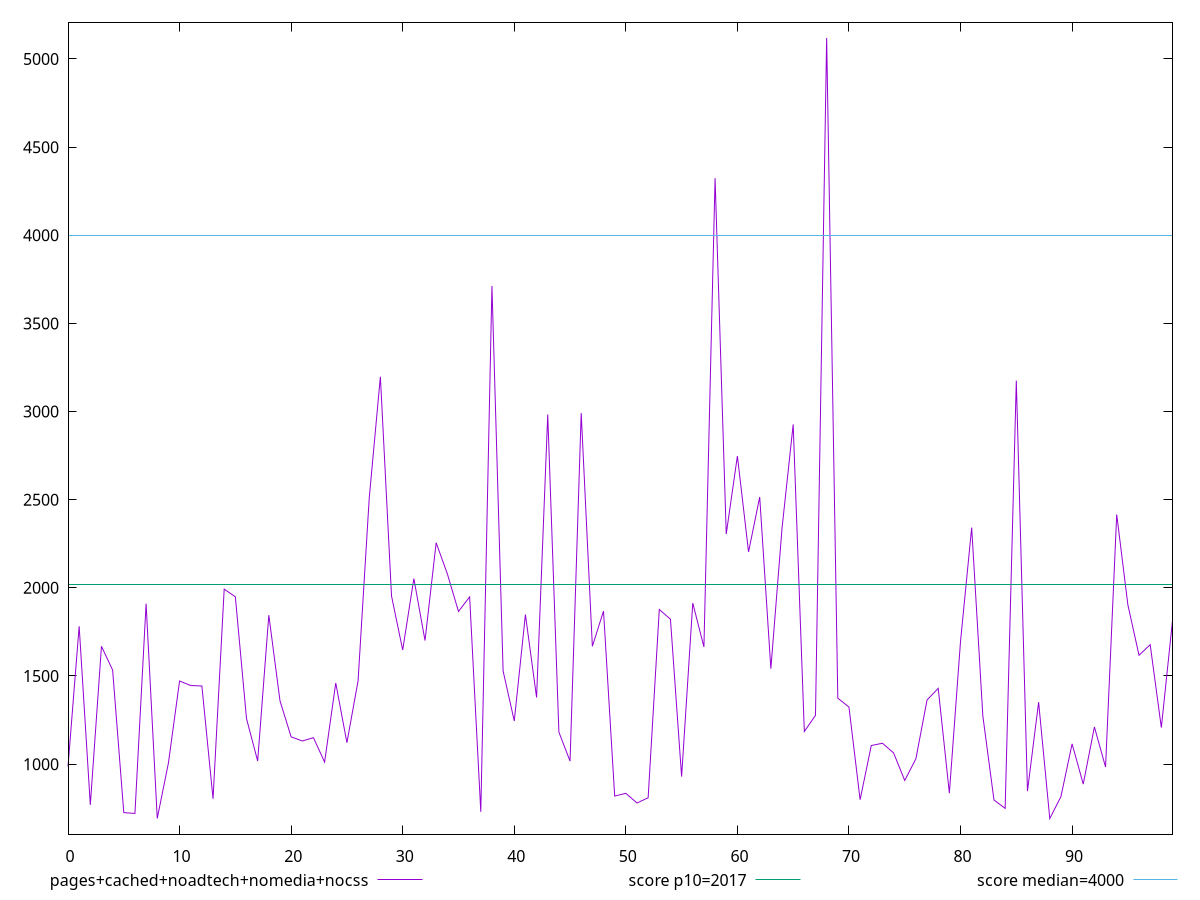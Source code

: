 reset

$pagesCachedNoadtechNomediaNocss <<EOF
0 986.0200000000002
1 1782.0559999999998
2 768.8120000000001
3 1668.2359999999996
4 1533.6080000000009
5 724.9800000000002
6 720.3840000000002
7 1910.068000000001
8 691.8880000000001
9 1006.0120000000004
10 1471.5680000000007
11 1445.8999999999999
12 1443.5120000000009
13 803.4759999999998
14 1992.7520000000013
15 1948.976
16 1258.2199999999998
17 1017.6560000000001
18 1845.1080000000004
19 1359.5160000000008
20 1154.7880000000002
21 1131.216
22 1150.236000000001
23 1011.7159999999999
24 1460.188
25 1121.5840000000005
26 1472.5160000000003
27 2508.676
28 3197.859999999999
29 1952.94
30 1647.6200000000001
31 2052.5319999999997
32 1700.9720000000002
33 2255.776
34 2079.912
35 1866.1560000000006
36 1948.5840000000005
37 729.2320000000002
38 3712.455999999997
39 1528.6479999999995
40 1244.6160000000002
41 1848.3480000000002
42 1378.2840000000008
43 2983.3039999999996
44 1181.556
45 1017.0720000000003
46 2991.379999999999
47 1668.404
48 1868.104
49 819.0640000000002
50 834.3880000000003
51 779.5520000000001
52 809.2680000000004
53 1877.1880000000006
54 1822.0880000000009
55 929.4120000000003
56 1913.6760000000002
57 1664.7440000000013
58 4324.112
59 2305.128000000001
60 2747.6639999999993
61 2203.932
62 2514.988
63 1541.3000000000006
64 2336.9400000000005
65 2926.915999999999
66 1185.1720000000003
67 1276.8680000000006
68 5119.595999999998
69 1374.4240000000002
70 1323.480000000001
71 798.0560000000003
72 1105.544
73 1118.5080000000005
74 1063.576000000001
75 907.292
76 1030.4640000000004
77 1363.8680000000002
78 1430.052000000001
79 835.4200000000001
80 1696.1320000000005
81 2341.932
82 1273.4000000000005
83 796.3120000000002
84 749.104
85 3175.716
86 846.7920000000005
87 1351.3120000000004
88 691.4960000000004
89 815.7040000000002
90 1114.9279999999999
91 886.8560000000001
92 1210.8280000000004
93 983.6040000000008
94 2416.2240000000006
95 1903.5039999999997
96 1617.6440000000007
97 1677.748
98 1207.4280000000006
99 1813.8880000000004
EOF

set key outside below
set xrange [0:99]
set yrange [602.9340000000004:5208.157999999998]
set trange [602.9340000000004:5208.157999999998]
set terminal svg size 640, 500 enhanced background rgb 'white'
set output "report_00013_2021-02-09T12-04-24.940Z/mainthread-work-breakdown/comparison/line/4_vs_5.svg"

plot $pagesCachedNoadtechNomediaNocss title "pages+cached+noadtech+nomedia+nocss" with line, \
     2017 title "score p10=2017", \
     4000 title "score median=4000"

reset
